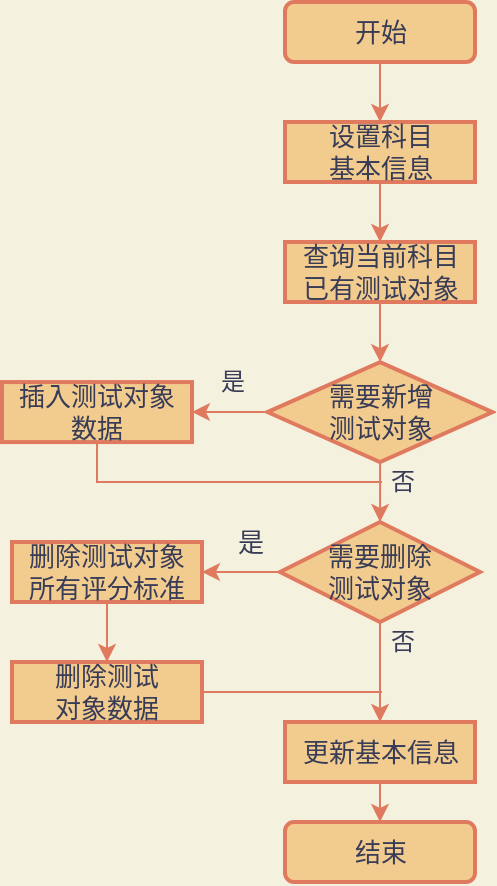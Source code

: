 <mxfile version="15.4.0" type="device"><diagram id="V0e6SX5maK6ppRa_OoJ9" name="第 1 页"><mxGraphModel dx="1851" dy="592" grid="1" gridSize="10" guides="1" tooltips="1" connect="1" arrows="1" fold="1" page="1" pageScale="1" pageWidth="827" pageHeight="1169" background="#F4F1DE" math="0" shadow="0"><root><mxCell id="0"/><mxCell id="1" parent="0"/><mxCell id="qV5i1DlK3sicW18JUYoC-1" value="" style="edgeStyle=orthogonalEdgeStyle;rounded=0;orthogonalLoop=1;jettySize=auto;html=1;strokeColor=#E07A5F;fontColor=#393C56;fontSize=13;exitX=0.5;exitY=1;exitDx=0;exitDy=0;labelBackgroundColor=#F4F1DE;" edge="1" parent="1" source="qV5i1DlK3sicW18JUYoC-17" target="qV5i1DlK3sicW18JUYoC-3"><mxGeometry relative="1" as="geometry"><mxPoint x="-248.5" y="90" as="sourcePoint"/></mxGeometry></mxCell><mxCell id="qV5i1DlK3sicW18JUYoC-2" value="" style="edgeStyle=orthogonalEdgeStyle;rounded=0;sketch=0;orthogonalLoop=1;jettySize=auto;html=1;fontFamily=Helvetica;fontSize=13;fontColor=#393C56;endArrow=classic;endFill=1;strokeColor=#E07A5F;strokeWidth=1;fillColor=#F2CC8F;labelBackgroundColor=#F4F1DE;" edge="1" parent="1" source="qV5i1DlK3sicW18JUYoC-3" target="qV5i1DlK3sicW18JUYoC-19"><mxGeometry relative="1" as="geometry"/></mxCell><mxCell id="qV5i1DlK3sicW18JUYoC-3" value="设置科目&lt;br&gt;基本信息" style="whiteSpace=wrap;html=1;strokeWidth=2;fillColor=#F2CC8F;strokeColor=#E07A5F;fontColor=#393C56;fontSize=13;" vertex="1" parent="1"><mxGeometry x="-308.5" y="130" width="95" height="30" as="geometry"/></mxCell><mxCell id="qV5i1DlK3sicW18JUYoC-51" value="" style="edgeStyle=orthogonalEdgeStyle;rounded=0;orthogonalLoop=1;jettySize=auto;html=1;strokeColor=#E07A5F;fontColor=#393C56;labelBackgroundColor=#F4F1DE;" edge="1" parent="1" source="qV5i1DlK3sicW18JUYoC-6" target="qV5i1DlK3sicW18JUYoC-8"><mxGeometry relative="1" as="geometry"/></mxCell><mxCell id="qV5i1DlK3sicW18JUYoC-53" value="" style="edgeStyle=orthogonalEdgeStyle;rounded=0;orthogonalLoop=1;jettySize=auto;html=1;strokeColor=#E07A5F;fontColor=#393C56;labelBackgroundColor=#F4F1DE;" edge="1" parent="1" source="qV5i1DlK3sicW18JUYoC-6" target="qV5i1DlK3sicW18JUYoC-12"><mxGeometry relative="1" as="geometry"/></mxCell><mxCell id="qV5i1DlK3sicW18JUYoC-6" value="需要新增&lt;br&gt;测试对象" style="rhombus;whiteSpace=wrap;html=1;strokeWidth=2;fillColor=#F2CC8F;strokeColor=#E07A5F;fontColor=#393C56;fontSize=13;" vertex="1" parent="1"><mxGeometry x="-317.25" y="250.04" width="112.5" height="50" as="geometry"/></mxCell><mxCell id="qV5i1DlK3sicW18JUYoC-56" value="" style="edgeStyle=orthogonalEdgeStyle;rounded=0;orthogonalLoop=1;jettySize=auto;html=1;endArrow=none;endFill=0;strokeColor=#E07A5F;fontColor=#393C56;labelBackgroundColor=#F4F1DE;" edge="1" parent="1" source="qV5i1DlK3sicW18JUYoC-8"><mxGeometry relative="1" as="geometry"><mxPoint x="-260" y="310" as="targetPoint"/><Array as="points"><mxPoint x="-402" y="310"/></Array></mxGeometry></mxCell><mxCell id="qV5i1DlK3sicW18JUYoC-8" value="插入测试对象&lt;br&gt;数据" style="whiteSpace=wrap;html=1;strokeWidth=2;fillColor=#F2CC8F;strokeColor=#E07A5F;fontColor=#393C56;fontSize=13;" vertex="1" parent="1"><mxGeometry x="-450" y="260.04" width="95" height="30" as="geometry"/></mxCell><mxCell id="qV5i1DlK3sicW18JUYoC-9" value="是" style="text;html=1;align=center;verticalAlign=middle;resizable=0;points=[];autosize=1;strokeColor=none;fillColor=none;fontColor=#393C56;fontSize=13;" vertex="1" parent="1"><mxGeometry x="-341" y="330.0" width="30" height="20" as="geometry"/></mxCell><mxCell id="qV5i1DlK3sicW18JUYoC-42" value="" style="edgeStyle=orthogonalEdgeStyle;rounded=0;orthogonalLoop=1;jettySize=auto;html=1;strokeColor=#E07A5F;fontColor=#393C56;entryX=0.5;entryY=0;entryDx=0;entryDy=0;labelBackgroundColor=#F4F1DE;" edge="1" parent="1" source="qV5i1DlK3sicW18JUYoC-12" target="qV5i1DlK3sicW18JUYoC-46"><mxGeometry relative="1" as="geometry"><mxPoint x="-261" y="410" as="targetPoint"/></mxGeometry></mxCell><mxCell id="qV5i1DlK3sicW18JUYoC-57" value="" style="edgeStyle=orthogonalEdgeStyle;rounded=0;orthogonalLoop=1;jettySize=auto;html=1;endArrow=classic;endFill=1;strokeColor=#E07A5F;fontColor=#393C56;labelBackgroundColor=#F4F1DE;" edge="1" parent="1" source="qV5i1DlK3sicW18JUYoC-12" target="qV5i1DlK3sicW18JUYoC-41"><mxGeometry relative="1" as="geometry"/></mxCell><mxCell id="qV5i1DlK3sicW18JUYoC-12" value="需要删除&lt;br&gt;测试对象" style="rhombus;whiteSpace=wrap;html=1;strokeWidth=2;fillColor=#F2CC8F;strokeColor=#E07A5F;fontColor=#393C56;fontSize=13;" vertex="1" parent="1"><mxGeometry x="-311" y="330.0" width="100" height="50" as="geometry"/></mxCell><mxCell id="qV5i1DlK3sicW18JUYoC-17" value="开始" style="rounded=1;whiteSpace=wrap;html=1;sketch=0;fontFamily=Helvetica;fontSize=13;fontColor=#393C56;strokeColor=#E07A5F;fillColor=#F2CC8F;strokeWidth=2;" vertex="1" parent="1"><mxGeometry x="-308.5" y="70" width="95" height="30" as="geometry"/></mxCell><mxCell id="qV5i1DlK3sicW18JUYoC-49" value="" style="edgeStyle=orthogonalEdgeStyle;rounded=0;orthogonalLoop=1;jettySize=auto;html=1;strokeColor=#E07A5F;fontColor=#393C56;labelBackgroundColor=#F4F1DE;" edge="1" parent="1" source="qV5i1DlK3sicW18JUYoC-19" target="qV5i1DlK3sicW18JUYoC-6"><mxGeometry relative="1" as="geometry"/></mxCell><mxCell id="qV5i1DlK3sicW18JUYoC-19" value="查询当前科目&lt;br&gt;已有测试对象" style="whiteSpace=wrap;html=1;fontColor=#393C56;strokeColor=#E07A5F;strokeWidth=2;fillColor=#F2CC8F;fontSize=13;" vertex="1" parent="1"><mxGeometry x="-308.5" y="190" width="95" height="30" as="geometry"/></mxCell><mxCell id="qV5i1DlK3sicW18JUYoC-25" value="结束" style="rounded=1;whiteSpace=wrap;html=1;sketch=0;fontFamily=Helvetica;fontSize=13;fontColor=#393C56;strokeColor=#E07A5F;strokeWidth=2;fillColor=#F2CC8F;" vertex="1" parent="1"><mxGeometry x="-308.5" y="480" width="95" height="30" as="geometry"/></mxCell><mxCell id="qV5i1DlK3sicW18JUYoC-44" value="" style="edgeStyle=orthogonalEdgeStyle;rounded=0;orthogonalLoop=1;jettySize=auto;html=1;strokeColor=#E07A5F;fontColor=#393C56;labelBackgroundColor=#F4F1DE;" edge="1" parent="1" source="qV5i1DlK3sicW18JUYoC-41" target="qV5i1DlK3sicW18JUYoC-43"><mxGeometry relative="1" as="geometry"/></mxCell><mxCell id="qV5i1DlK3sicW18JUYoC-41" value="删除测试对象&lt;br&gt;所有评分标准" style="whiteSpace=wrap;html=1;fontSize=13;fontColor=#393C56;strokeColor=#E07A5F;strokeWidth=2;fillColor=#F2CC8F;" vertex="1" parent="1"><mxGeometry x="-445" y="340.0" width="95" height="30" as="geometry"/></mxCell><mxCell id="qV5i1DlK3sicW18JUYoC-62" value="" style="edgeStyle=orthogonalEdgeStyle;rounded=0;sketch=0;orthogonalLoop=1;jettySize=auto;html=1;fontColor=#393C56;strokeColor=#E07A5F;fillColor=#F2CC8F;endArrow=none;endFill=0;labelBackgroundColor=#F4F1DE;" edge="1" parent="1" source="qV5i1DlK3sicW18JUYoC-43"><mxGeometry relative="1" as="geometry"><mxPoint x="-260" y="415" as="targetPoint"/><Array as="points"><mxPoint x="-260" y="415"/></Array></mxGeometry></mxCell><mxCell id="qV5i1DlK3sicW18JUYoC-43" value="删除测试&lt;br&gt;对象数据" style="whiteSpace=wrap;html=1;fontSize=13;fontColor=#393C56;strokeColor=#E07A5F;strokeWidth=2;fillColor=#F2CC8F;" vertex="1" parent="1"><mxGeometry x="-445" y="400.0" width="95" height="30" as="geometry"/></mxCell><mxCell id="qV5i1DlK3sicW18JUYoC-48" value="" style="edgeStyle=orthogonalEdgeStyle;rounded=0;orthogonalLoop=1;jettySize=auto;html=1;strokeColor=#E07A5F;fontColor=#393C56;labelBackgroundColor=#F4F1DE;" edge="1" parent="1" source="qV5i1DlK3sicW18JUYoC-46" target="qV5i1DlK3sicW18JUYoC-25"><mxGeometry relative="1" as="geometry"/></mxCell><mxCell id="qV5i1DlK3sicW18JUYoC-46" value="更新基本信息" style="whiteSpace=wrap;html=1;fontSize=13;fontColor=#393C56;strokeColor=#E07A5F;strokeWidth=2;fillColor=#F2CC8F;" vertex="1" parent="1"><mxGeometry x="-308.5" y="430" width="95" height="30" as="geometry"/></mxCell><mxCell id="qV5i1DlK3sicW18JUYoC-52" value="是" style="text;html=1;align=center;verticalAlign=middle;resizable=0;points=[];autosize=1;strokeColor=none;fillColor=none;fontColor=#393C56;" vertex="1" parent="1"><mxGeometry x="-350" y="250.04" width="30" height="20" as="geometry"/></mxCell><mxCell id="qV5i1DlK3sicW18JUYoC-60" value="否" style="text;html=1;align=center;verticalAlign=middle;resizable=0;points=[];autosize=1;strokeColor=none;fillColor=none;fontColor=#393C56;" vertex="1" parent="1"><mxGeometry x="-265" y="380" width="30" height="20" as="geometry"/></mxCell><mxCell id="qV5i1DlK3sicW18JUYoC-61" value="否" style="text;html=1;align=center;verticalAlign=middle;resizable=0;points=[];autosize=1;strokeColor=none;fillColor=none;fontColor=#393C56;" vertex="1" parent="1"><mxGeometry x="-265" y="300" width="30" height="20" as="geometry"/></mxCell></root></mxGraphModel></diagram></mxfile>